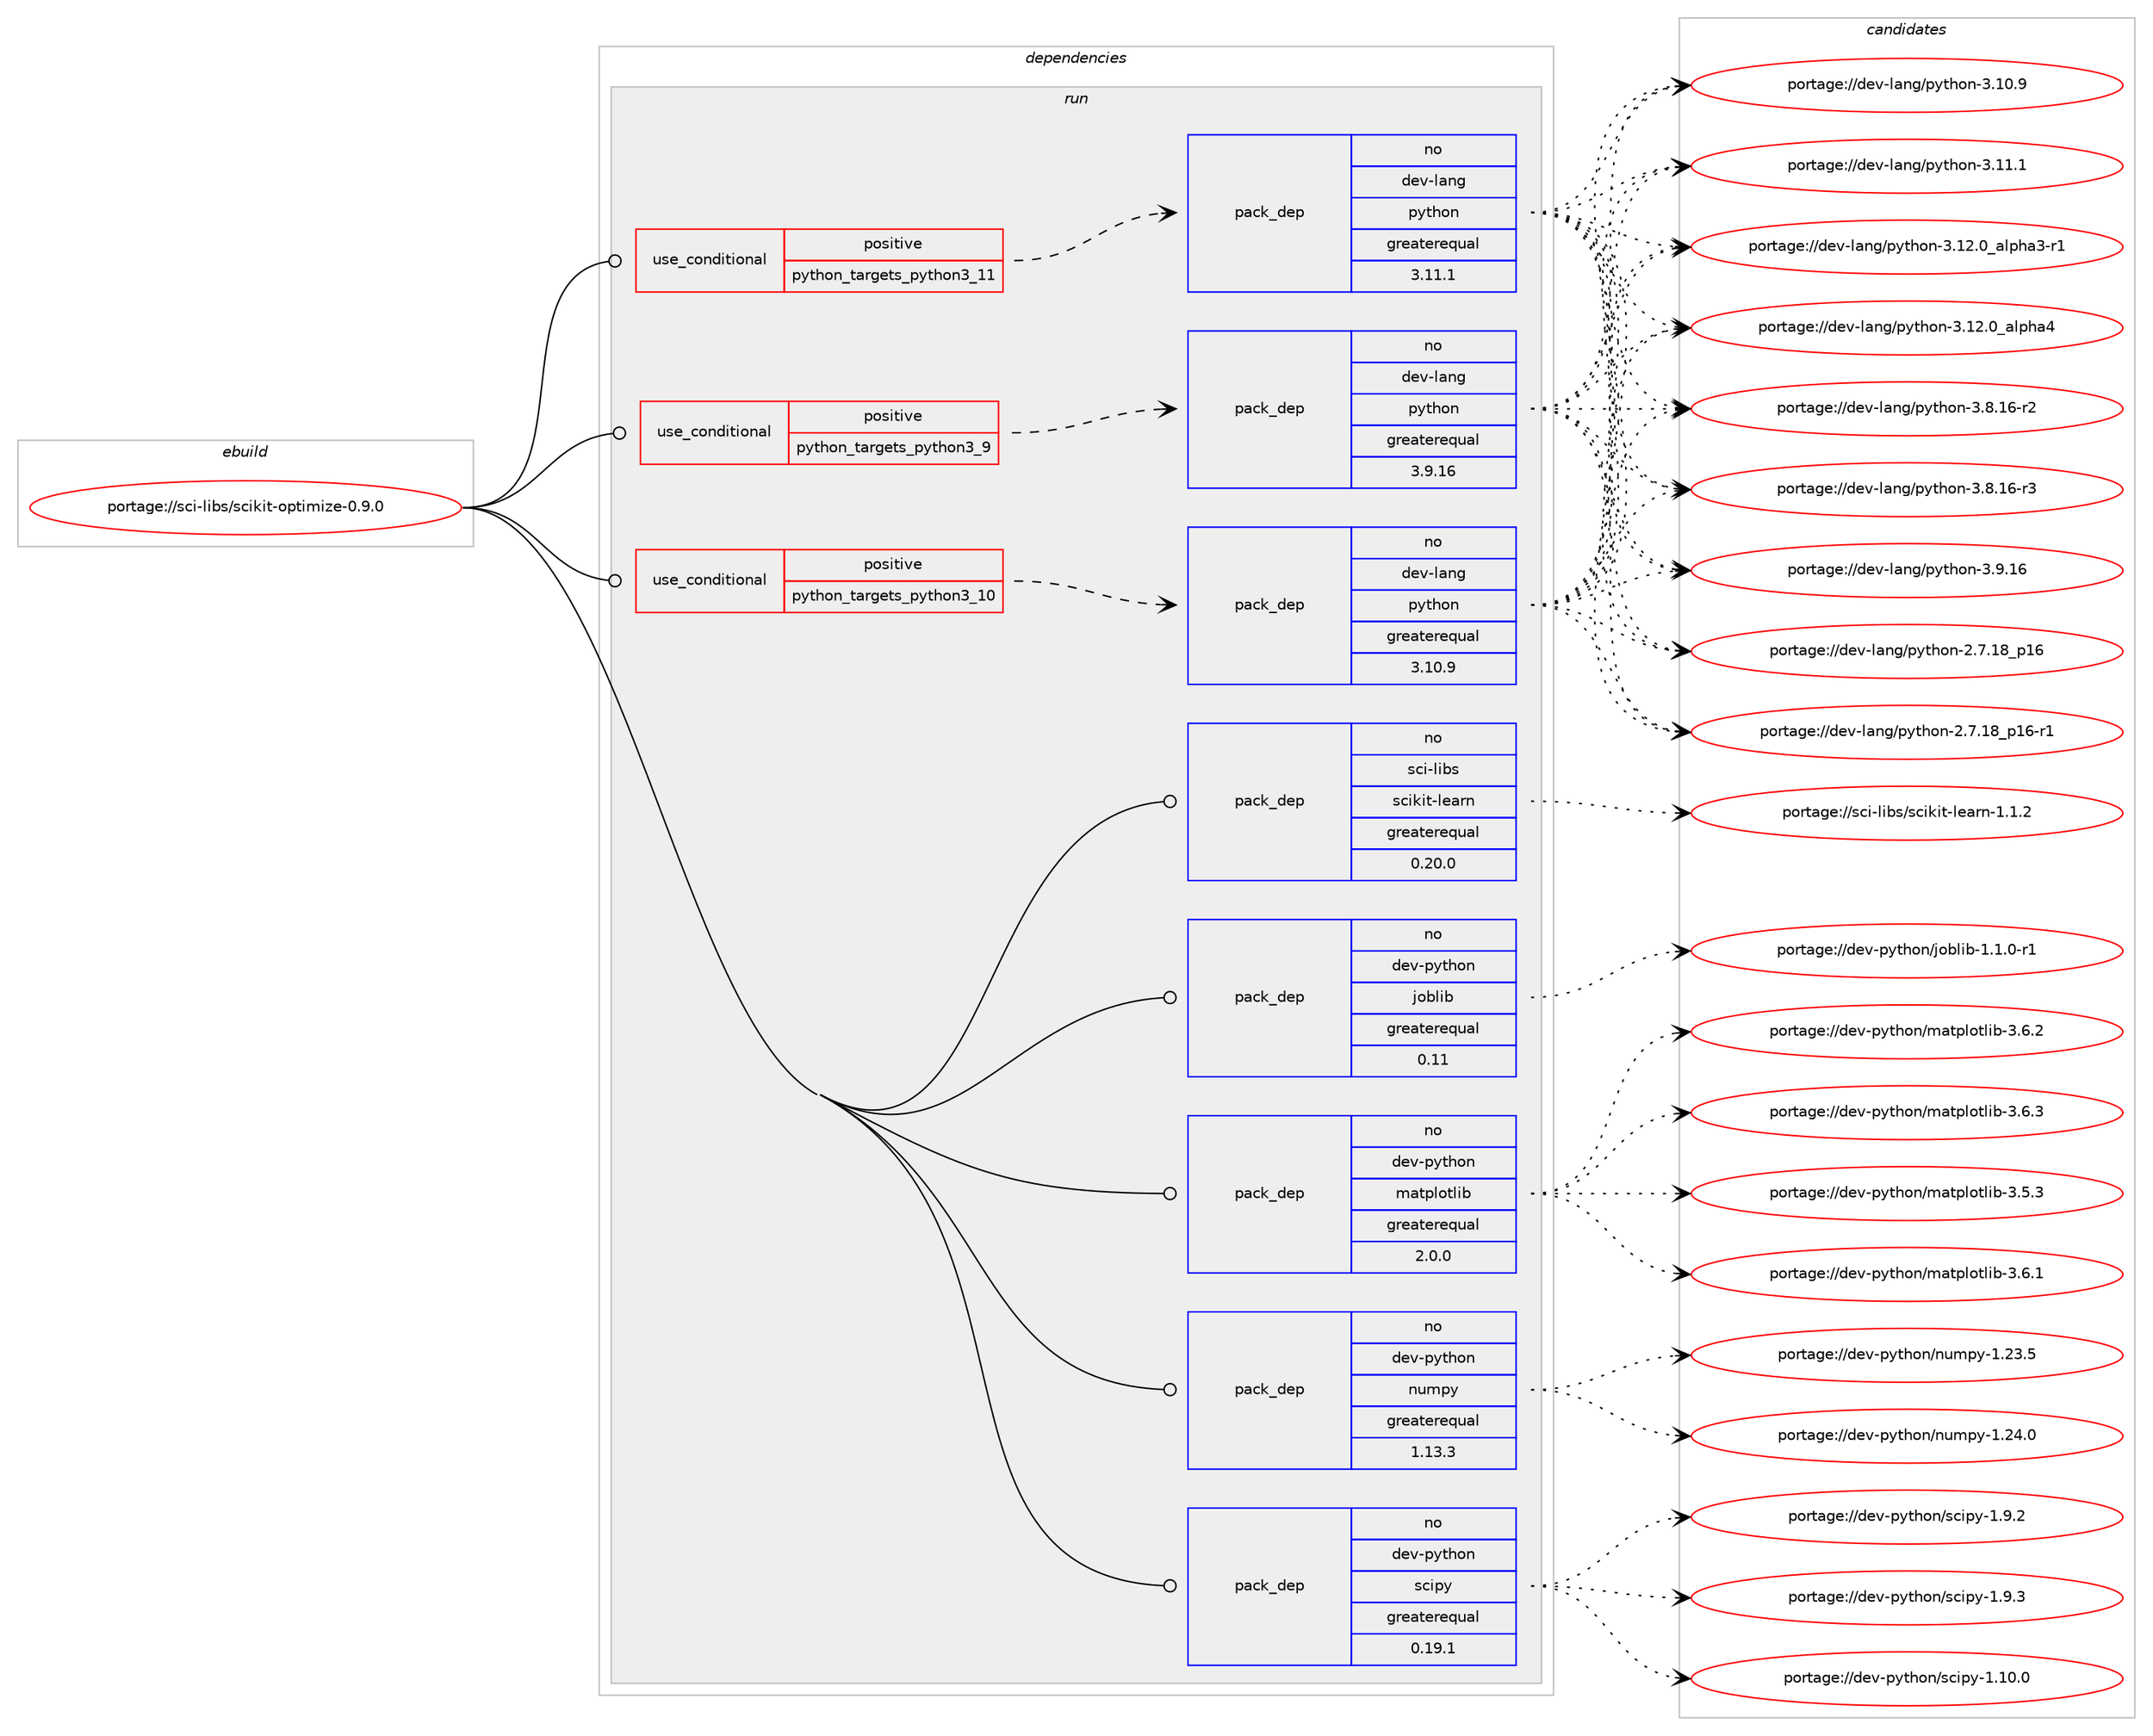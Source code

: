 digraph prolog {

# *************
# Graph options
# *************

newrank=true;
concentrate=true;
compound=true;
graph [rankdir=LR,fontname=Helvetica,fontsize=10,ranksep=1.5];#, ranksep=2.5, nodesep=0.2];
edge  [arrowhead=vee];
node  [fontname=Helvetica,fontsize=10];

# **********
# The ebuild
# **********

subgraph cluster_leftcol {
color=gray;
rank=same;
label=<<i>ebuild</i>>;
id [label="portage://sci-libs/scikit-optimize-0.9.0", color=red, width=4, href="../sci-libs/scikit-optimize-0.9.0.svg"];
}

# ****************
# The dependencies
# ****************

subgraph cluster_midcol {
color=gray;
label=<<i>dependencies</i>>;
subgraph cluster_compile {
fillcolor="#eeeeee";
style=filled;
label=<<i>compile</i>>;
}
subgraph cluster_compileandrun {
fillcolor="#eeeeee";
style=filled;
label=<<i>compile and run</i>>;
}
subgraph cluster_run {
fillcolor="#eeeeee";
style=filled;
label=<<i>run</i>>;
subgraph cond2332 {
dependency3579 [label=<<TABLE BORDER="0" CELLBORDER="1" CELLSPACING="0" CELLPADDING="4"><TR><TD ROWSPAN="3" CELLPADDING="10">use_conditional</TD></TR><TR><TD>positive</TD></TR><TR><TD>python_targets_python3_10</TD></TR></TABLE>>, shape=none, color=red];
subgraph pack1209 {
dependency3580 [label=<<TABLE BORDER="0" CELLBORDER="1" CELLSPACING="0" CELLPADDING="4" WIDTH="220"><TR><TD ROWSPAN="6" CELLPADDING="30">pack_dep</TD></TR><TR><TD WIDTH="110">no</TD></TR><TR><TD>dev-lang</TD></TR><TR><TD>python</TD></TR><TR><TD>greaterequal</TD></TR><TR><TD>3.10.9</TD></TR></TABLE>>, shape=none, color=blue];
}
dependency3579:e -> dependency3580:w [weight=20,style="dashed",arrowhead="vee"];
}
id:e -> dependency3579:w [weight=20,style="solid",arrowhead="odot"];
subgraph cond2333 {
dependency3581 [label=<<TABLE BORDER="0" CELLBORDER="1" CELLSPACING="0" CELLPADDING="4"><TR><TD ROWSPAN="3" CELLPADDING="10">use_conditional</TD></TR><TR><TD>positive</TD></TR><TR><TD>python_targets_python3_11</TD></TR></TABLE>>, shape=none, color=red];
subgraph pack1210 {
dependency3582 [label=<<TABLE BORDER="0" CELLBORDER="1" CELLSPACING="0" CELLPADDING="4" WIDTH="220"><TR><TD ROWSPAN="6" CELLPADDING="30">pack_dep</TD></TR><TR><TD WIDTH="110">no</TD></TR><TR><TD>dev-lang</TD></TR><TR><TD>python</TD></TR><TR><TD>greaterequal</TD></TR><TR><TD>3.11.1</TD></TR></TABLE>>, shape=none, color=blue];
}
dependency3581:e -> dependency3582:w [weight=20,style="dashed",arrowhead="vee"];
}
id:e -> dependency3581:w [weight=20,style="solid",arrowhead="odot"];
subgraph cond2334 {
dependency3583 [label=<<TABLE BORDER="0" CELLBORDER="1" CELLSPACING="0" CELLPADDING="4"><TR><TD ROWSPAN="3" CELLPADDING="10">use_conditional</TD></TR><TR><TD>positive</TD></TR><TR><TD>python_targets_python3_9</TD></TR></TABLE>>, shape=none, color=red];
subgraph pack1211 {
dependency3584 [label=<<TABLE BORDER="0" CELLBORDER="1" CELLSPACING="0" CELLPADDING="4" WIDTH="220"><TR><TD ROWSPAN="6" CELLPADDING="30">pack_dep</TD></TR><TR><TD WIDTH="110">no</TD></TR><TR><TD>dev-lang</TD></TR><TR><TD>python</TD></TR><TR><TD>greaterequal</TD></TR><TR><TD>3.9.16</TD></TR></TABLE>>, shape=none, color=blue];
}
dependency3583:e -> dependency3584:w [weight=20,style="dashed",arrowhead="vee"];
}
id:e -> dependency3583:w [weight=20,style="solid",arrowhead="odot"];
subgraph pack1212 {
dependency3585 [label=<<TABLE BORDER="0" CELLBORDER="1" CELLSPACING="0" CELLPADDING="4" WIDTH="220"><TR><TD ROWSPAN="6" CELLPADDING="30">pack_dep</TD></TR><TR><TD WIDTH="110">no</TD></TR><TR><TD>dev-python</TD></TR><TR><TD>joblib</TD></TR><TR><TD>greaterequal</TD></TR><TR><TD>0.11</TD></TR></TABLE>>, shape=none, color=blue];
}
id:e -> dependency3585:w [weight=20,style="solid",arrowhead="odot"];
subgraph pack1213 {
dependency3586 [label=<<TABLE BORDER="0" CELLBORDER="1" CELLSPACING="0" CELLPADDING="4" WIDTH="220"><TR><TD ROWSPAN="6" CELLPADDING="30">pack_dep</TD></TR><TR><TD WIDTH="110">no</TD></TR><TR><TD>dev-python</TD></TR><TR><TD>matplotlib</TD></TR><TR><TD>greaterequal</TD></TR><TR><TD>2.0.0</TD></TR></TABLE>>, shape=none, color=blue];
}
id:e -> dependency3586:w [weight=20,style="solid",arrowhead="odot"];
subgraph pack1214 {
dependency3587 [label=<<TABLE BORDER="0" CELLBORDER="1" CELLSPACING="0" CELLPADDING="4" WIDTH="220"><TR><TD ROWSPAN="6" CELLPADDING="30">pack_dep</TD></TR><TR><TD WIDTH="110">no</TD></TR><TR><TD>dev-python</TD></TR><TR><TD>numpy</TD></TR><TR><TD>greaterequal</TD></TR><TR><TD>1.13.3</TD></TR></TABLE>>, shape=none, color=blue];
}
id:e -> dependency3587:w [weight=20,style="solid",arrowhead="odot"];
# *** BEGIN UNKNOWN DEPENDENCY TYPE (TODO) ***
# id -> package_dependency(portage://sci-libs/scikit-optimize-0.9.0,run,no,dev-python,pyyaml,none,[,,],[],[use(optenable(python_targets_python3_9),negative),use(optenable(python_targets_python3_10),negative),use(optenable(python_targets_python3_11),negative)])
# *** END UNKNOWN DEPENDENCY TYPE (TODO) ***

subgraph pack1215 {
dependency3588 [label=<<TABLE BORDER="0" CELLBORDER="1" CELLSPACING="0" CELLPADDING="4" WIDTH="220"><TR><TD ROWSPAN="6" CELLPADDING="30">pack_dep</TD></TR><TR><TD WIDTH="110">no</TD></TR><TR><TD>dev-python</TD></TR><TR><TD>scipy</TD></TR><TR><TD>greaterequal</TD></TR><TR><TD>0.19.1</TD></TR></TABLE>>, shape=none, color=blue];
}
id:e -> dependency3588:w [weight=20,style="solid",arrowhead="odot"];
subgraph pack1216 {
dependency3589 [label=<<TABLE BORDER="0" CELLBORDER="1" CELLSPACING="0" CELLPADDING="4" WIDTH="220"><TR><TD ROWSPAN="6" CELLPADDING="30">pack_dep</TD></TR><TR><TD WIDTH="110">no</TD></TR><TR><TD>sci-libs</TD></TR><TR><TD>scikit-learn</TD></TR><TR><TD>greaterequal</TD></TR><TR><TD>0.20.0</TD></TR></TABLE>>, shape=none, color=blue];
}
id:e -> dependency3589:w [weight=20,style="solid",arrowhead="odot"];
}
}

# **************
# The candidates
# **************

subgraph cluster_choices {
rank=same;
color=gray;
label=<<i>candidates</i>>;

subgraph choice1209 {
color=black;
nodesep=1;
choice10010111845108971101034711212111610411111045504655464956951124954 [label="portage://dev-lang/python-2.7.18_p16", color=red, width=4,href="../dev-lang/python-2.7.18_p16.svg"];
choice100101118451089711010347112121116104111110455046554649569511249544511449 [label="portage://dev-lang/python-2.7.18_p16-r1", color=red, width=4,href="../dev-lang/python-2.7.18_p16-r1.svg"];
choice10010111845108971101034711212111610411111045514649484657 [label="portage://dev-lang/python-3.10.9", color=red, width=4,href="../dev-lang/python-3.10.9.svg"];
choice10010111845108971101034711212111610411111045514649494649 [label="portage://dev-lang/python-3.11.1", color=red, width=4,href="../dev-lang/python-3.11.1.svg"];
choice10010111845108971101034711212111610411111045514649504648959710811210497514511449 [label="portage://dev-lang/python-3.12.0_alpha3-r1", color=red, width=4,href="../dev-lang/python-3.12.0_alpha3-r1.svg"];
choice1001011184510897110103471121211161041111104551464950464895971081121049752 [label="portage://dev-lang/python-3.12.0_alpha4", color=red, width=4,href="../dev-lang/python-3.12.0_alpha4.svg"];
choice100101118451089711010347112121116104111110455146564649544511450 [label="portage://dev-lang/python-3.8.16-r2", color=red, width=4,href="../dev-lang/python-3.8.16-r2.svg"];
choice100101118451089711010347112121116104111110455146564649544511451 [label="portage://dev-lang/python-3.8.16-r3", color=red, width=4,href="../dev-lang/python-3.8.16-r3.svg"];
choice10010111845108971101034711212111610411111045514657464954 [label="portage://dev-lang/python-3.9.16", color=red, width=4,href="../dev-lang/python-3.9.16.svg"];
dependency3580:e -> choice10010111845108971101034711212111610411111045504655464956951124954:w [style=dotted,weight="100"];
dependency3580:e -> choice100101118451089711010347112121116104111110455046554649569511249544511449:w [style=dotted,weight="100"];
dependency3580:e -> choice10010111845108971101034711212111610411111045514649484657:w [style=dotted,weight="100"];
dependency3580:e -> choice10010111845108971101034711212111610411111045514649494649:w [style=dotted,weight="100"];
dependency3580:e -> choice10010111845108971101034711212111610411111045514649504648959710811210497514511449:w [style=dotted,weight="100"];
dependency3580:e -> choice1001011184510897110103471121211161041111104551464950464895971081121049752:w [style=dotted,weight="100"];
dependency3580:e -> choice100101118451089711010347112121116104111110455146564649544511450:w [style=dotted,weight="100"];
dependency3580:e -> choice100101118451089711010347112121116104111110455146564649544511451:w [style=dotted,weight="100"];
dependency3580:e -> choice10010111845108971101034711212111610411111045514657464954:w [style=dotted,weight="100"];
}
subgraph choice1210 {
color=black;
nodesep=1;
choice10010111845108971101034711212111610411111045504655464956951124954 [label="portage://dev-lang/python-2.7.18_p16", color=red, width=4,href="../dev-lang/python-2.7.18_p16.svg"];
choice100101118451089711010347112121116104111110455046554649569511249544511449 [label="portage://dev-lang/python-2.7.18_p16-r1", color=red, width=4,href="../dev-lang/python-2.7.18_p16-r1.svg"];
choice10010111845108971101034711212111610411111045514649484657 [label="portage://dev-lang/python-3.10.9", color=red, width=4,href="../dev-lang/python-3.10.9.svg"];
choice10010111845108971101034711212111610411111045514649494649 [label="portage://dev-lang/python-3.11.1", color=red, width=4,href="../dev-lang/python-3.11.1.svg"];
choice10010111845108971101034711212111610411111045514649504648959710811210497514511449 [label="portage://dev-lang/python-3.12.0_alpha3-r1", color=red, width=4,href="../dev-lang/python-3.12.0_alpha3-r1.svg"];
choice1001011184510897110103471121211161041111104551464950464895971081121049752 [label="portage://dev-lang/python-3.12.0_alpha4", color=red, width=4,href="../dev-lang/python-3.12.0_alpha4.svg"];
choice100101118451089711010347112121116104111110455146564649544511450 [label="portage://dev-lang/python-3.8.16-r2", color=red, width=4,href="../dev-lang/python-3.8.16-r2.svg"];
choice100101118451089711010347112121116104111110455146564649544511451 [label="portage://dev-lang/python-3.8.16-r3", color=red, width=4,href="../dev-lang/python-3.8.16-r3.svg"];
choice10010111845108971101034711212111610411111045514657464954 [label="portage://dev-lang/python-3.9.16", color=red, width=4,href="../dev-lang/python-3.9.16.svg"];
dependency3582:e -> choice10010111845108971101034711212111610411111045504655464956951124954:w [style=dotted,weight="100"];
dependency3582:e -> choice100101118451089711010347112121116104111110455046554649569511249544511449:w [style=dotted,weight="100"];
dependency3582:e -> choice10010111845108971101034711212111610411111045514649484657:w [style=dotted,weight="100"];
dependency3582:e -> choice10010111845108971101034711212111610411111045514649494649:w [style=dotted,weight="100"];
dependency3582:e -> choice10010111845108971101034711212111610411111045514649504648959710811210497514511449:w [style=dotted,weight="100"];
dependency3582:e -> choice1001011184510897110103471121211161041111104551464950464895971081121049752:w [style=dotted,weight="100"];
dependency3582:e -> choice100101118451089711010347112121116104111110455146564649544511450:w [style=dotted,weight="100"];
dependency3582:e -> choice100101118451089711010347112121116104111110455146564649544511451:w [style=dotted,weight="100"];
dependency3582:e -> choice10010111845108971101034711212111610411111045514657464954:w [style=dotted,weight="100"];
}
subgraph choice1211 {
color=black;
nodesep=1;
choice10010111845108971101034711212111610411111045504655464956951124954 [label="portage://dev-lang/python-2.7.18_p16", color=red, width=4,href="../dev-lang/python-2.7.18_p16.svg"];
choice100101118451089711010347112121116104111110455046554649569511249544511449 [label="portage://dev-lang/python-2.7.18_p16-r1", color=red, width=4,href="../dev-lang/python-2.7.18_p16-r1.svg"];
choice10010111845108971101034711212111610411111045514649484657 [label="portage://dev-lang/python-3.10.9", color=red, width=4,href="../dev-lang/python-3.10.9.svg"];
choice10010111845108971101034711212111610411111045514649494649 [label="portage://dev-lang/python-3.11.1", color=red, width=4,href="../dev-lang/python-3.11.1.svg"];
choice10010111845108971101034711212111610411111045514649504648959710811210497514511449 [label="portage://dev-lang/python-3.12.0_alpha3-r1", color=red, width=4,href="../dev-lang/python-3.12.0_alpha3-r1.svg"];
choice1001011184510897110103471121211161041111104551464950464895971081121049752 [label="portage://dev-lang/python-3.12.0_alpha4", color=red, width=4,href="../dev-lang/python-3.12.0_alpha4.svg"];
choice100101118451089711010347112121116104111110455146564649544511450 [label="portage://dev-lang/python-3.8.16-r2", color=red, width=4,href="../dev-lang/python-3.8.16-r2.svg"];
choice100101118451089711010347112121116104111110455146564649544511451 [label="portage://dev-lang/python-3.8.16-r3", color=red, width=4,href="../dev-lang/python-3.8.16-r3.svg"];
choice10010111845108971101034711212111610411111045514657464954 [label="portage://dev-lang/python-3.9.16", color=red, width=4,href="../dev-lang/python-3.9.16.svg"];
dependency3584:e -> choice10010111845108971101034711212111610411111045504655464956951124954:w [style=dotted,weight="100"];
dependency3584:e -> choice100101118451089711010347112121116104111110455046554649569511249544511449:w [style=dotted,weight="100"];
dependency3584:e -> choice10010111845108971101034711212111610411111045514649484657:w [style=dotted,weight="100"];
dependency3584:e -> choice10010111845108971101034711212111610411111045514649494649:w [style=dotted,weight="100"];
dependency3584:e -> choice10010111845108971101034711212111610411111045514649504648959710811210497514511449:w [style=dotted,weight="100"];
dependency3584:e -> choice1001011184510897110103471121211161041111104551464950464895971081121049752:w [style=dotted,weight="100"];
dependency3584:e -> choice100101118451089711010347112121116104111110455146564649544511450:w [style=dotted,weight="100"];
dependency3584:e -> choice100101118451089711010347112121116104111110455146564649544511451:w [style=dotted,weight="100"];
dependency3584:e -> choice10010111845108971101034711212111610411111045514657464954:w [style=dotted,weight="100"];
}
subgraph choice1212 {
color=black;
nodesep=1;
choice100101118451121211161041111104710611198108105984549464946484511449 [label="portage://dev-python/joblib-1.1.0-r1", color=red, width=4,href="../dev-python/joblib-1.1.0-r1.svg"];
dependency3585:e -> choice100101118451121211161041111104710611198108105984549464946484511449:w [style=dotted,weight="100"];
}
subgraph choice1213 {
color=black;
nodesep=1;
choice10010111845112121116104111110471099711611210811111610810598455146534651 [label="portage://dev-python/matplotlib-3.5.3", color=red, width=4,href="../dev-python/matplotlib-3.5.3.svg"];
choice10010111845112121116104111110471099711611210811111610810598455146544649 [label="portage://dev-python/matplotlib-3.6.1", color=red, width=4,href="../dev-python/matplotlib-3.6.1.svg"];
choice10010111845112121116104111110471099711611210811111610810598455146544650 [label="portage://dev-python/matplotlib-3.6.2", color=red, width=4,href="../dev-python/matplotlib-3.6.2.svg"];
choice10010111845112121116104111110471099711611210811111610810598455146544651 [label="portage://dev-python/matplotlib-3.6.3", color=red, width=4,href="../dev-python/matplotlib-3.6.3.svg"];
dependency3586:e -> choice10010111845112121116104111110471099711611210811111610810598455146534651:w [style=dotted,weight="100"];
dependency3586:e -> choice10010111845112121116104111110471099711611210811111610810598455146544649:w [style=dotted,weight="100"];
dependency3586:e -> choice10010111845112121116104111110471099711611210811111610810598455146544650:w [style=dotted,weight="100"];
dependency3586:e -> choice10010111845112121116104111110471099711611210811111610810598455146544651:w [style=dotted,weight="100"];
}
subgraph choice1214 {
color=black;
nodesep=1;
choice100101118451121211161041111104711011710911212145494650514653 [label="portage://dev-python/numpy-1.23.5", color=red, width=4,href="../dev-python/numpy-1.23.5.svg"];
choice100101118451121211161041111104711011710911212145494650524648 [label="portage://dev-python/numpy-1.24.0", color=red, width=4,href="../dev-python/numpy-1.24.0.svg"];
dependency3587:e -> choice100101118451121211161041111104711011710911212145494650514653:w [style=dotted,weight="100"];
dependency3587:e -> choice100101118451121211161041111104711011710911212145494650524648:w [style=dotted,weight="100"];
}
subgraph choice1215 {
color=black;
nodesep=1;
choice10010111845112121116104111110471159910511212145494649484648 [label="portage://dev-python/scipy-1.10.0", color=red, width=4,href="../dev-python/scipy-1.10.0.svg"];
choice100101118451121211161041111104711599105112121454946574650 [label="portage://dev-python/scipy-1.9.2", color=red, width=4,href="../dev-python/scipy-1.9.2.svg"];
choice100101118451121211161041111104711599105112121454946574651 [label="portage://dev-python/scipy-1.9.3", color=red, width=4,href="../dev-python/scipy-1.9.3.svg"];
dependency3588:e -> choice10010111845112121116104111110471159910511212145494649484648:w [style=dotted,weight="100"];
dependency3588:e -> choice100101118451121211161041111104711599105112121454946574650:w [style=dotted,weight="100"];
dependency3588:e -> choice100101118451121211161041111104711599105112121454946574651:w [style=dotted,weight="100"];
}
subgraph choice1216 {
color=black;
nodesep=1;
choice11599105451081059811547115991051071051164510810197114110454946494650 [label="portage://sci-libs/scikit-learn-1.1.2", color=red, width=4,href="../sci-libs/scikit-learn-1.1.2.svg"];
dependency3589:e -> choice11599105451081059811547115991051071051164510810197114110454946494650:w [style=dotted,weight="100"];
}
}

}
